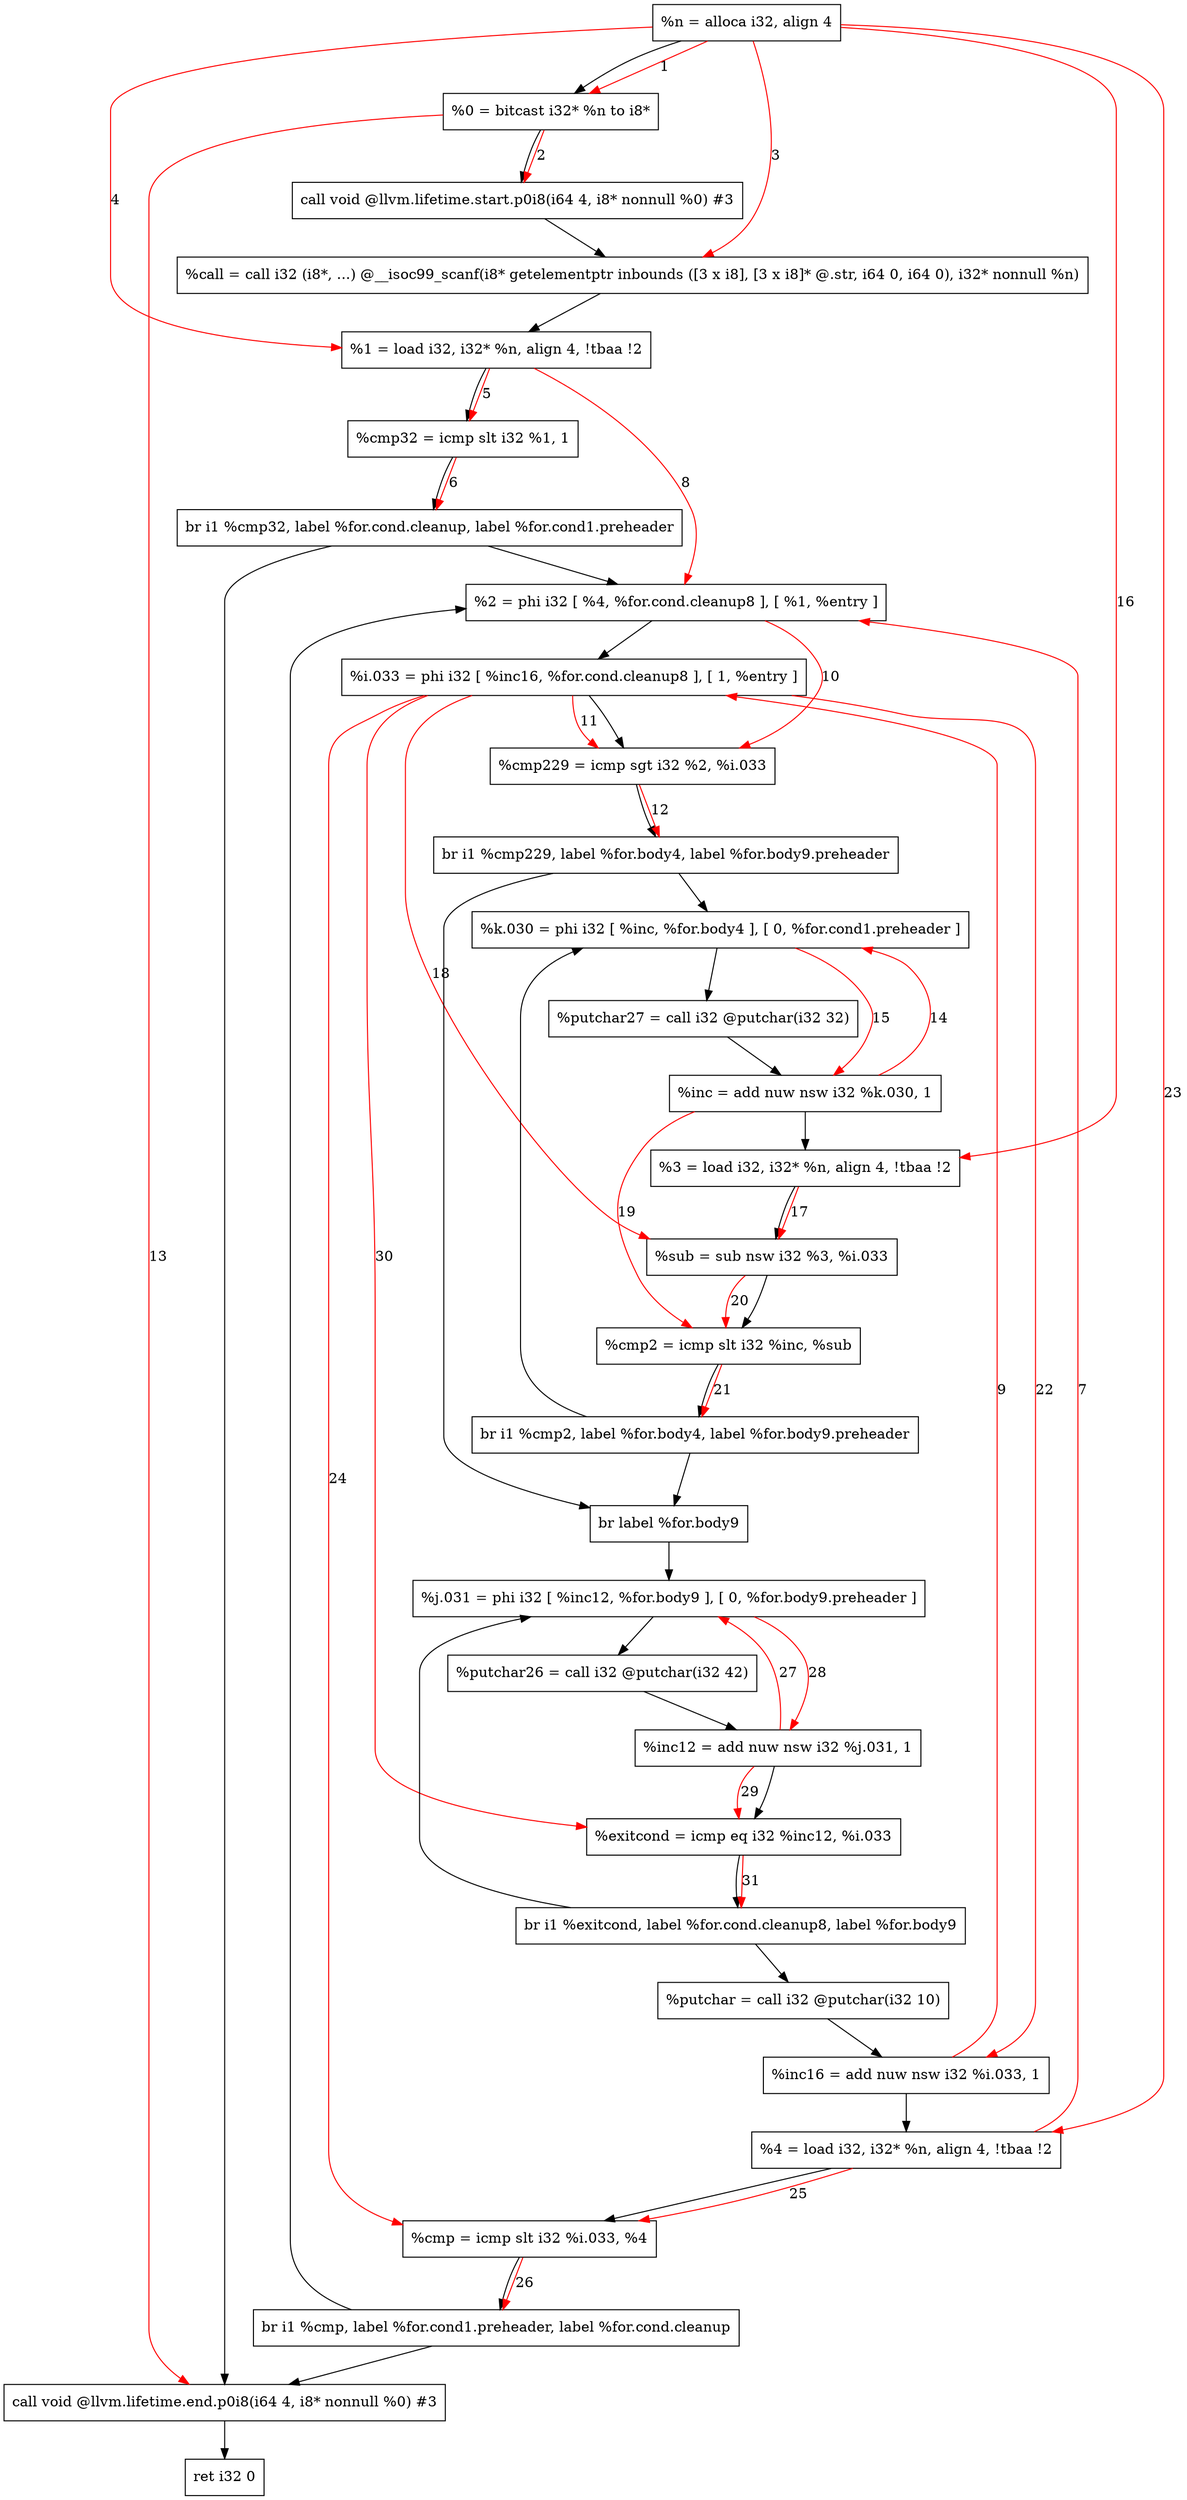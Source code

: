 digraph "CDFG for'func' function" {
	Node0x56035b6f1f18[shape=record, label="  %n = alloca i32, align 4"]
	Node0x56035b6f25d8[shape=record, label="  %0 = bitcast i32* %n to i8*"]
	Node0x56035b6f2a38[shape=record, label="  call void @llvm.lifetime.start.p0i8(i64 4, i8* nonnull %0) #3"]
	Node0x56035b6f2e98[shape=record, label="  %call = call i32 (i8*, ...) @__isoc99_scanf(i8* getelementptr inbounds ([3 x i8], [3 x i8]* @.str, i64 0, i64 0), i32* nonnull %n)"]
	Node0x56035b6f2f58[shape=record, label="  %1 = load i32, i32* %n, align 4, !tbaa !2"]
	Node0x56035b6f3ea0[shape=record, label="  %cmp32 = icmp slt i32 %1, 1"]
	Node0x56035b687348[shape=record, label="  br i1 %cmp32, label %for.cond.cleanup, label %for.cond1.preheader"]
	Node0x56035b6f4238[shape=record, label="  %2 = phi i32 [ %4, %for.cond.cleanup8 ], [ %1, %entry ]"]
	Node0x56035b6f43c8[shape=record, label="  %i.033 = phi i32 [ %inc16, %for.cond.cleanup8 ], [ 1, %entry ]"]
	Node0x56035b6f44b0[shape=record, label="  %cmp229 = icmp sgt i32 %2, %i.033"]
	Node0x56035b687468[shape=record, label="  br i1 %cmp229, label %for.body4, label %for.body9.preheader"]
	Node0x56035b6f4728[shape=record, label="  br label %for.body9"]
	Node0x56035b6f4868[shape=record, label="  call void @llvm.lifetime.end.p0i8(i64 4, i8* nonnull %0) #3"]
	Node0x56035b6f4928[shape=record, label="  ret i32 0"]
	Node0x56035b6f49d8[shape=record, label="  %k.030 = phi i32 [ %inc, %for.body4 ], [ 0, %for.cond1.preheader ]"]
	Node0x56035b6f4d70[shape=record, label="  %putchar27 = call i32 @putchar(i32 32)"]
	Node0x56035b6f4e70[shape=record, label="  %inc = add nuw nsw i32 %k.030, 1"]
	Node0x56035b6f4578[shape=record, label="  %3 = load i32, i32* %n, align 4, !tbaa !2"]
	Node0x56035b6f54f0[shape=record, label="  %sub = sub nsw i32 %3, %i.033"]
	Node0x56035b6f5580[shape=record, label="  %cmp2 = icmp slt i32 %inc, %sub"]
	Node0x56035b6f5658[shape=record, label="  br i1 %cmp2, label %for.body4, label %for.body9.preheader"]
	Node0x56035b6f56d0[shape=record, label="  %putchar = call i32 @putchar(i32 10)"]
	Node0x56035b6f57a0[shape=record, label="  %inc16 = add nuw nsw i32 %i.033, 1"]
	Node0x56035b6f4318[shape=record, label="  %4 = load i32, i32* %n, align 4, !tbaa !2"]
	Node0x56035b6f5860[shape=record, label="  %cmp = icmp slt i32 %i.033, %4"]
	Node0x56035b6f5908[shape=record, label="  br i1 %cmp, label %for.cond1.preheader, label %for.cond.cleanup"]
	Node0x56035b6f5978[shape=record, label="  %j.031 = phi i32 [ %inc12, %for.body9 ], [ 0, %for.body9.preheader ]"]
	Node0x56035b6f5a80[shape=record, label="  %putchar26 = call i32 @putchar(i32 42)"]
	Node0x56035b6f5b50[shape=record, label="  %inc12 = add nuw nsw i32 %j.031, 1"]
	Node0x56035b6f5bc0[shape=record, label="  %exitcond = icmp eq i32 %inc12, %i.033"]
	Node0x56035b6f5c78[shape=record, label="  br i1 %exitcond, label %for.cond.cleanup8, label %for.body9"]
	Node0x56035b6f1f18 -> Node0x56035b6f25d8
	Node0x56035b6f25d8 -> Node0x56035b6f2a38
	Node0x56035b6f2a38 -> Node0x56035b6f2e98
	Node0x56035b6f2e98 -> Node0x56035b6f2f58
	Node0x56035b6f2f58 -> Node0x56035b6f3ea0
	Node0x56035b6f3ea0 -> Node0x56035b687348
	Node0x56035b687348 -> Node0x56035b6f4868
	Node0x56035b687348 -> Node0x56035b6f4238
	Node0x56035b6f4238 -> Node0x56035b6f43c8
	Node0x56035b6f43c8 -> Node0x56035b6f44b0
	Node0x56035b6f44b0 -> Node0x56035b687468
	Node0x56035b687468 -> Node0x56035b6f49d8
	Node0x56035b687468 -> Node0x56035b6f4728
	Node0x56035b6f4728 -> Node0x56035b6f5978
	Node0x56035b6f4868 -> Node0x56035b6f4928
	Node0x56035b6f49d8 -> Node0x56035b6f4d70
	Node0x56035b6f4d70 -> Node0x56035b6f4e70
	Node0x56035b6f4e70 -> Node0x56035b6f4578
	Node0x56035b6f4578 -> Node0x56035b6f54f0
	Node0x56035b6f54f0 -> Node0x56035b6f5580
	Node0x56035b6f5580 -> Node0x56035b6f5658
	Node0x56035b6f5658 -> Node0x56035b6f49d8
	Node0x56035b6f5658 -> Node0x56035b6f4728
	Node0x56035b6f56d0 -> Node0x56035b6f57a0
	Node0x56035b6f57a0 -> Node0x56035b6f4318
	Node0x56035b6f4318 -> Node0x56035b6f5860
	Node0x56035b6f5860 -> Node0x56035b6f5908
	Node0x56035b6f5908 -> Node0x56035b6f4238
	Node0x56035b6f5908 -> Node0x56035b6f4868
	Node0x56035b6f5978 -> Node0x56035b6f5a80
	Node0x56035b6f5a80 -> Node0x56035b6f5b50
	Node0x56035b6f5b50 -> Node0x56035b6f5bc0
	Node0x56035b6f5bc0 -> Node0x56035b6f5c78
	Node0x56035b6f5c78 -> Node0x56035b6f56d0
	Node0x56035b6f5c78 -> Node0x56035b6f5978
edge [color=red]
	Node0x56035b6f1f18 -> Node0x56035b6f25d8[label="1"]
	Node0x56035b6f25d8 -> Node0x56035b6f2a38[label="2"]
	Node0x56035b6f1f18 -> Node0x56035b6f2e98[label="3"]
	Node0x56035b6f1f18 -> Node0x56035b6f2f58[label="4"]
	Node0x56035b6f2f58 -> Node0x56035b6f3ea0[label="5"]
	Node0x56035b6f3ea0 -> Node0x56035b687348[label="6"]
	Node0x56035b6f4318 -> Node0x56035b6f4238[label="7"]
	Node0x56035b6f2f58 -> Node0x56035b6f4238[label="8"]
	Node0x56035b6f57a0 -> Node0x56035b6f43c8[label="9"]
	Node0x56035b6f4238 -> Node0x56035b6f44b0[label="10"]
	Node0x56035b6f43c8 -> Node0x56035b6f44b0[label="11"]
	Node0x56035b6f44b0 -> Node0x56035b687468[label="12"]
	Node0x56035b6f25d8 -> Node0x56035b6f4868[label="13"]
	Node0x56035b6f4e70 -> Node0x56035b6f49d8[label="14"]
	Node0x56035b6f49d8 -> Node0x56035b6f4e70[label="15"]
	Node0x56035b6f1f18 -> Node0x56035b6f4578[label="16"]
	Node0x56035b6f4578 -> Node0x56035b6f54f0[label="17"]
	Node0x56035b6f43c8 -> Node0x56035b6f54f0[label="18"]
	Node0x56035b6f4e70 -> Node0x56035b6f5580[label="19"]
	Node0x56035b6f54f0 -> Node0x56035b6f5580[label="20"]
	Node0x56035b6f5580 -> Node0x56035b6f5658[label="21"]
	Node0x56035b6f43c8 -> Node0x56035b6f57a0[label="22"]
	Node0x56035b6f1f18 -> Node0x56035b6f4318[label="23"]
	Node0x56035b6f43c8 -> Node0x56035b6f5860[label="24"]
	Node0x56035b6f4318 -> Node0x56035b6f5860[label="25"]
	Node0x56035b6f5860 -> Node0x56035b6f5908[label="26"]
	Node0x56035b6f5b50 -> Node0x56035b6f5978[label="27"]
	Node0x56035b6f5978 -> Node0x56035b6f5b50[label="28"]
	Node0x56035b6f5b50 -> Node0x56035b6f5bc0[label="29"]
	Node0x56035b6f43c8 -> Node0x56035b6f5bc0[label="30"]
	Node0x56035b6f5bc0 -> Node0x56035b6f5c78[label="31"]
}
